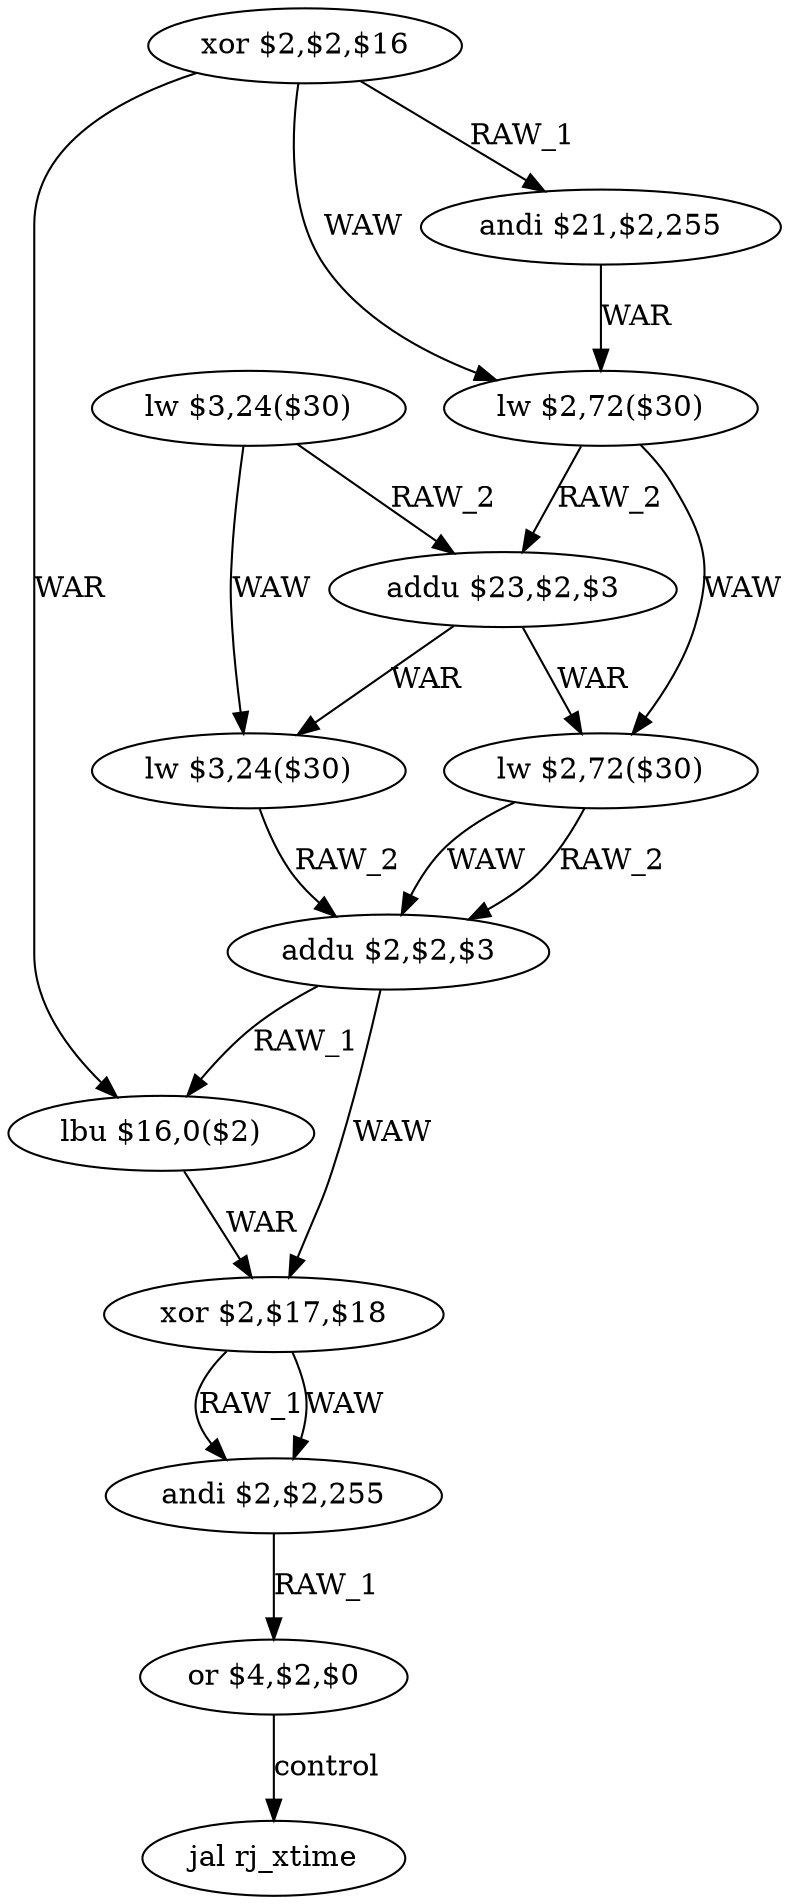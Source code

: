 digraph G1 {
node [shape = ellipse];
i0 [label = "xor $2,$2,$16"] ;
i0 ->  i1 [label= "RAW_1"];
i0 ->  i3 [label= "WAW"];
i0 ->  i8 [label= "WAR"];
i1 [label = "andi $21,$2,255"] ;
i1 ->  i3 [label= "WAR"];
i3 [label = "lw $2,72($30)"] ;
i3 ->  i4 [label= "RAW_2"];
i3 ->  i6 [label= "WAW"];
i4 [label = "addu $23,$2,$3"] ;
i4 ->  i5 [label= "WAR"];
i4 ->  i6 [label= "WAR"];
i5 [label = "lw $3,24($30)"] ;
i5 ->  i7 [label= "RAW_2"];
i7 [label = "addu $2,$2,$3"] ;
i7 ->  i8 [label= "RAW_1"];
i7 ->  i9 [label= "WAW"];
i8 [label = "lbu $16,0($2)"] ;
i8 ->  i9 [label= "WAR"];
i9 [label = "xor $2,$17,$18"] ;
i9 ->  i10 [label= "RAW_1"];
i9 ->  i10 [label= "WAW"];
i10 [label = "andi $2,$2,255"] ;
i10 ->  i11 [label= "RAW_1"];
i11 [label = "or $4,$2,$0"] ;
i11 ->  i12 [label= "control"];
i12 [label = "jal rj_xtime"] ;
i6 [label = "lw $2,72($30)"] ;
i6 ->  i7 [label= "RAW_2"];
i6 ->  i7 [label= "WAW"];
i2 [label = "lw $3,24($30)"] ;
i2 ->  i4 [label= "RAW_2"];
i2 ->  i5 [label= "WAW"];
}
